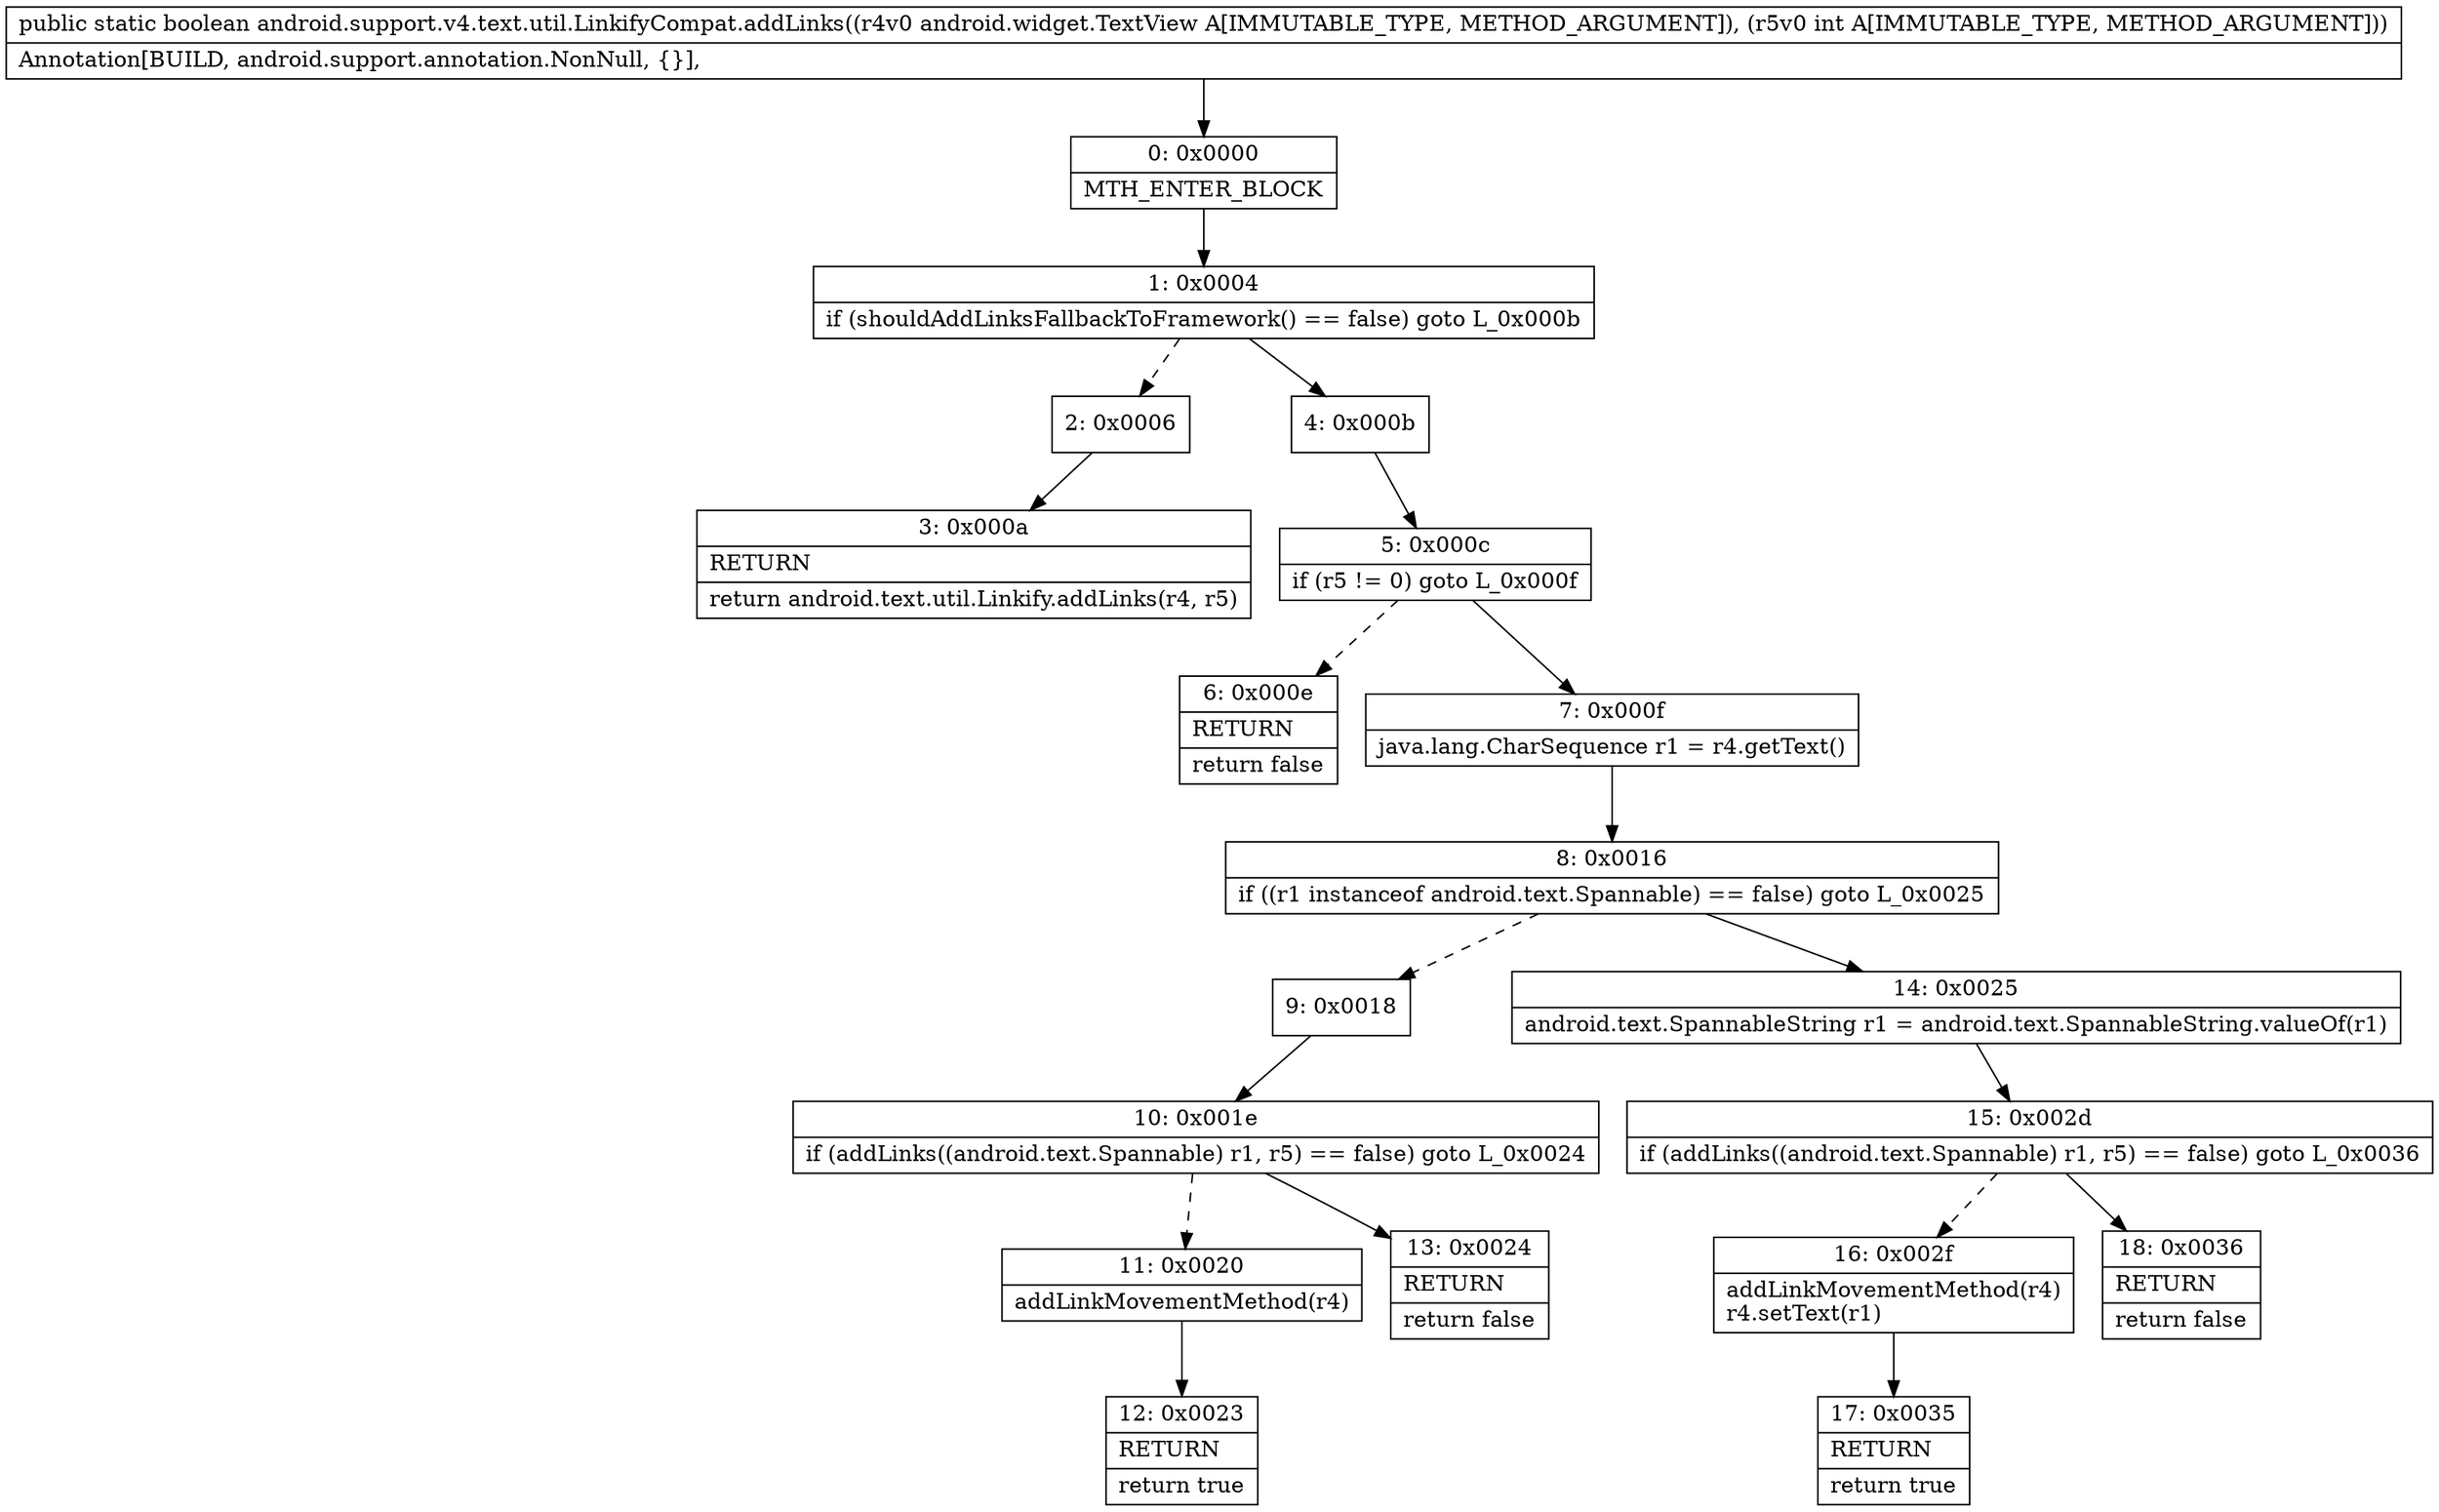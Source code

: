 digraph "CFG forandroid.support.v4.text.util.LinkifyCompat.addLinks(Landroid\/widget\/TextView;I)Z" {
Node_0 [shape=record,label="{0\:\ 0x0000|MTH_ENTER_BLOCK\l}"];
Node_1 [shape=record,label="{1\:\ 0x0004|if (shouldAddLinksFallbackToFramework() == false) goto L_0x000b\l}"];
Node_2 [shape=record,label="{2\:\ 0x0006}"];
Node_3 [shape=record,label="{3\:\ 0x000a|RETURN\l|return android.text.util.Linkify.addLinks(r4, r5)\l}"];
Node_4 [shape=record,label="{4\:\ 0x000b}"];
Node_5 [shape=record,label="{5\:\ 0x000c|if (r5 != 0) goto L_0x000f\l}"];
Node_6 [shape=record,label="{6\:\ 0x000e|RETURN\l|return false\l}"];
Node_7 [shape=record,label="{7\:\ 0x000f|java.lang.CharSequence r1 = r4.getText()\l}"];
Node_8 [shape=record,label="{8\:\ 0x0016|if ((r1 instanceof android.text.Spannable) == false) goto L_0x0025\l}"];
Node_9 [shape=record,label="{9\:\ 0x0018}"];
Node_10 [shape=record,label="{10\:\ 0x001e|if (addLinks((android.text.Spannable) r1, r5) == false) goto L_0x0024\l}"];
Node_11 [shape=record,label="{11\:\ 0x0020|addLinkMovementMethod(r4)\l}"];
Node_12 [shape=record,label="{12\:\ 0x0023|RETURN\l|return true\l}"];
Node_13 [shape=record,label="{13\:\ 0x0024|RETURN\l|return false\l}"];
Node_14 [shape=record,label="{14\:\ 0x0025|android.text.SpannableString r1 = android.text.SpannableString.valueOf(r1)\l}"];
Node_15 [shape=record,label="{15\:\ 0x002d|if (addLinks((android.text.Spannable) r1, r5) == false) goto L_0x0036\l}"];
Node_16 [shape=record,label="{16\:\ 0x002f|addLinkMovementMethod(r4)\lr4.setText(r1)\l}"];
Node_17 [shape=record,label="{17\:\ 0x0035|RETURN\l|return true\l}"];
Node_18 [shape=record,label="{18\:\ 0x0036|RETURN\l|return false\l}"];
MethodNode[shape=record,label="{public static boolean android.support.v4.text.util.LinkifyCompat.addLinks((r4v0 android.widget.TextView A[IMMUTABLE_TYPE, METHOD_ARGUMENT]), (r5v0 int A[IMMUTABLE_TYPE, METHOD_ARGUMENT]))  | Annotation[BUILD, android.support.annotation.NonNull, \{\}], \l}"];
MethodNode -> Node_0;
Node_0 -> Node_1;
Node_1 -> Node_2[style=dashed];
Node_1 -> Node_4;
Node_2 -> Node_3;
Node_4 -> Node_5;
Node_5 -> Node_6[style=dashed];
Node_5 -> Node_7;
Node_7 -> Node_8;
Node_8 -> Node_9[style=dashed];
Node_8 -> Node_14;
Node_9 -> Node_10;
Node_10 -> Node_11[style=dashed];
Node_10 -> Node_13;
Node_11 -> Node_12;
Node_14 -> Node_15;
Node_15 -> Node_16[style=dashed];
Node_15 -> Node_18;
Node_16 -> Node_17;
}

